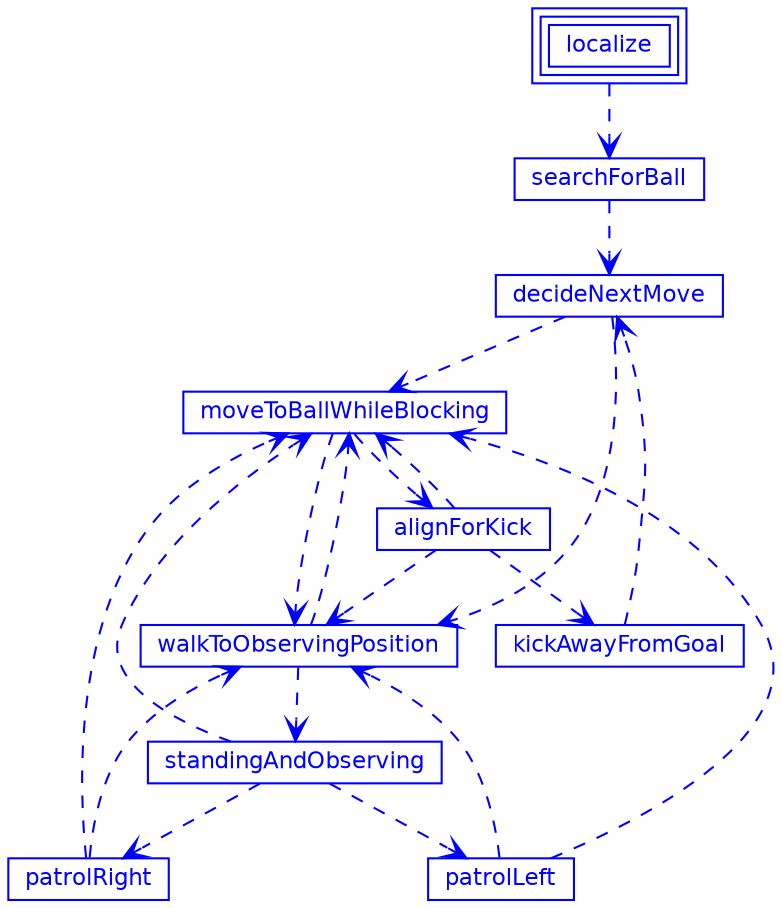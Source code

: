 digraph G {

center=true;
concentrate=false;
splines=true;

node [shape=box, color=blue,fontcolor=blue, fontname=Helvetica, fontsize=11, height=0.2];
edge [color=blue, arrowhead=open, style=dashed];//dotted

localize [peripheries=3];

localize -> searchForBall;
searchForBall -> decideNextMove;
#decideNextMove -> searchForBall;
decideNextMove -> moveToBallWhileBlocking;
decideNextMove -> walkToObservingPosition;
#moveToBallWhileBlocking -> searchForBall;
moveToBallWhileBlocking -> walkToObservingPosition;
moveToBallWhileBlocking -> alignForKick;
#walkToObservingPosition -> searchForBall;
walkToObservingPosition -> standingAndObserving;
walkToObservingPosition -> moveToBallWhileBlocking;
#alignForKick -> searchForBall;
alignForKick -> walkToObservingPosition;
alignForKick -> kickAwayFromGoal;
alignForKick -> moveToBallWhileBlocking;
#standingAndObserving -> searchForBall;	
standingAndObserving -> moveToBallWhileBlocking;
standingAndObserving -> patrolLeft;
standingAndObserving -> patrolRight;
kickAwayFromGoal -> decideNextMove;
#patrolLeft -> searchForBall;
patrolLeft -> moveToBallWhileBlocking;
patrolLeft -> walkToObservingPosition;
#patrolRight -> searchForBall;
patrolRight -> moveToBallWhileBlocking;
patrolRight -> walkToObservingPosition;


}